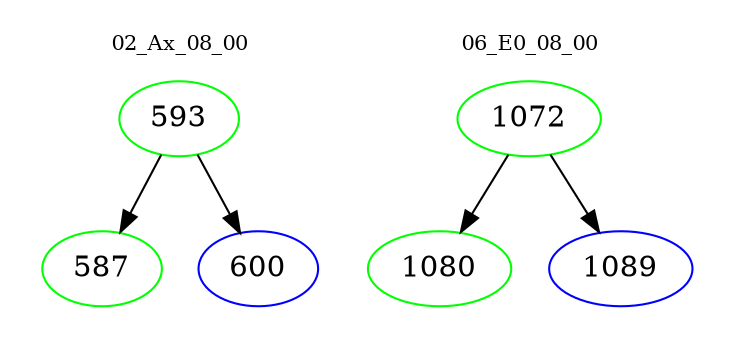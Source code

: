 digraph{
subgraph cluster_0 {
color = white
label = "02_Ax_08_00";
fontsize=10;
T0_593 [label="593", color="green"]
T0_593 -> T0_587 [color="black"]
T0_587 [label="587", color="green"]
T0_593 -> T0_600 [color="black"]
T0_600 [label="600", color="blue"]
}
subgraph cluster_1 {
color = white
label = "06_E0_08_00";
fontsize=10;
T1_1072 [label="1072", color="green"]
T1_1072 -> T1_1080 [color="black"]
T1_1080 [label="1080", color="green"]
T1_1072 -> T1_1089 [color="black"]
T1_1089 [label="1089", color="blue"]
}
}
